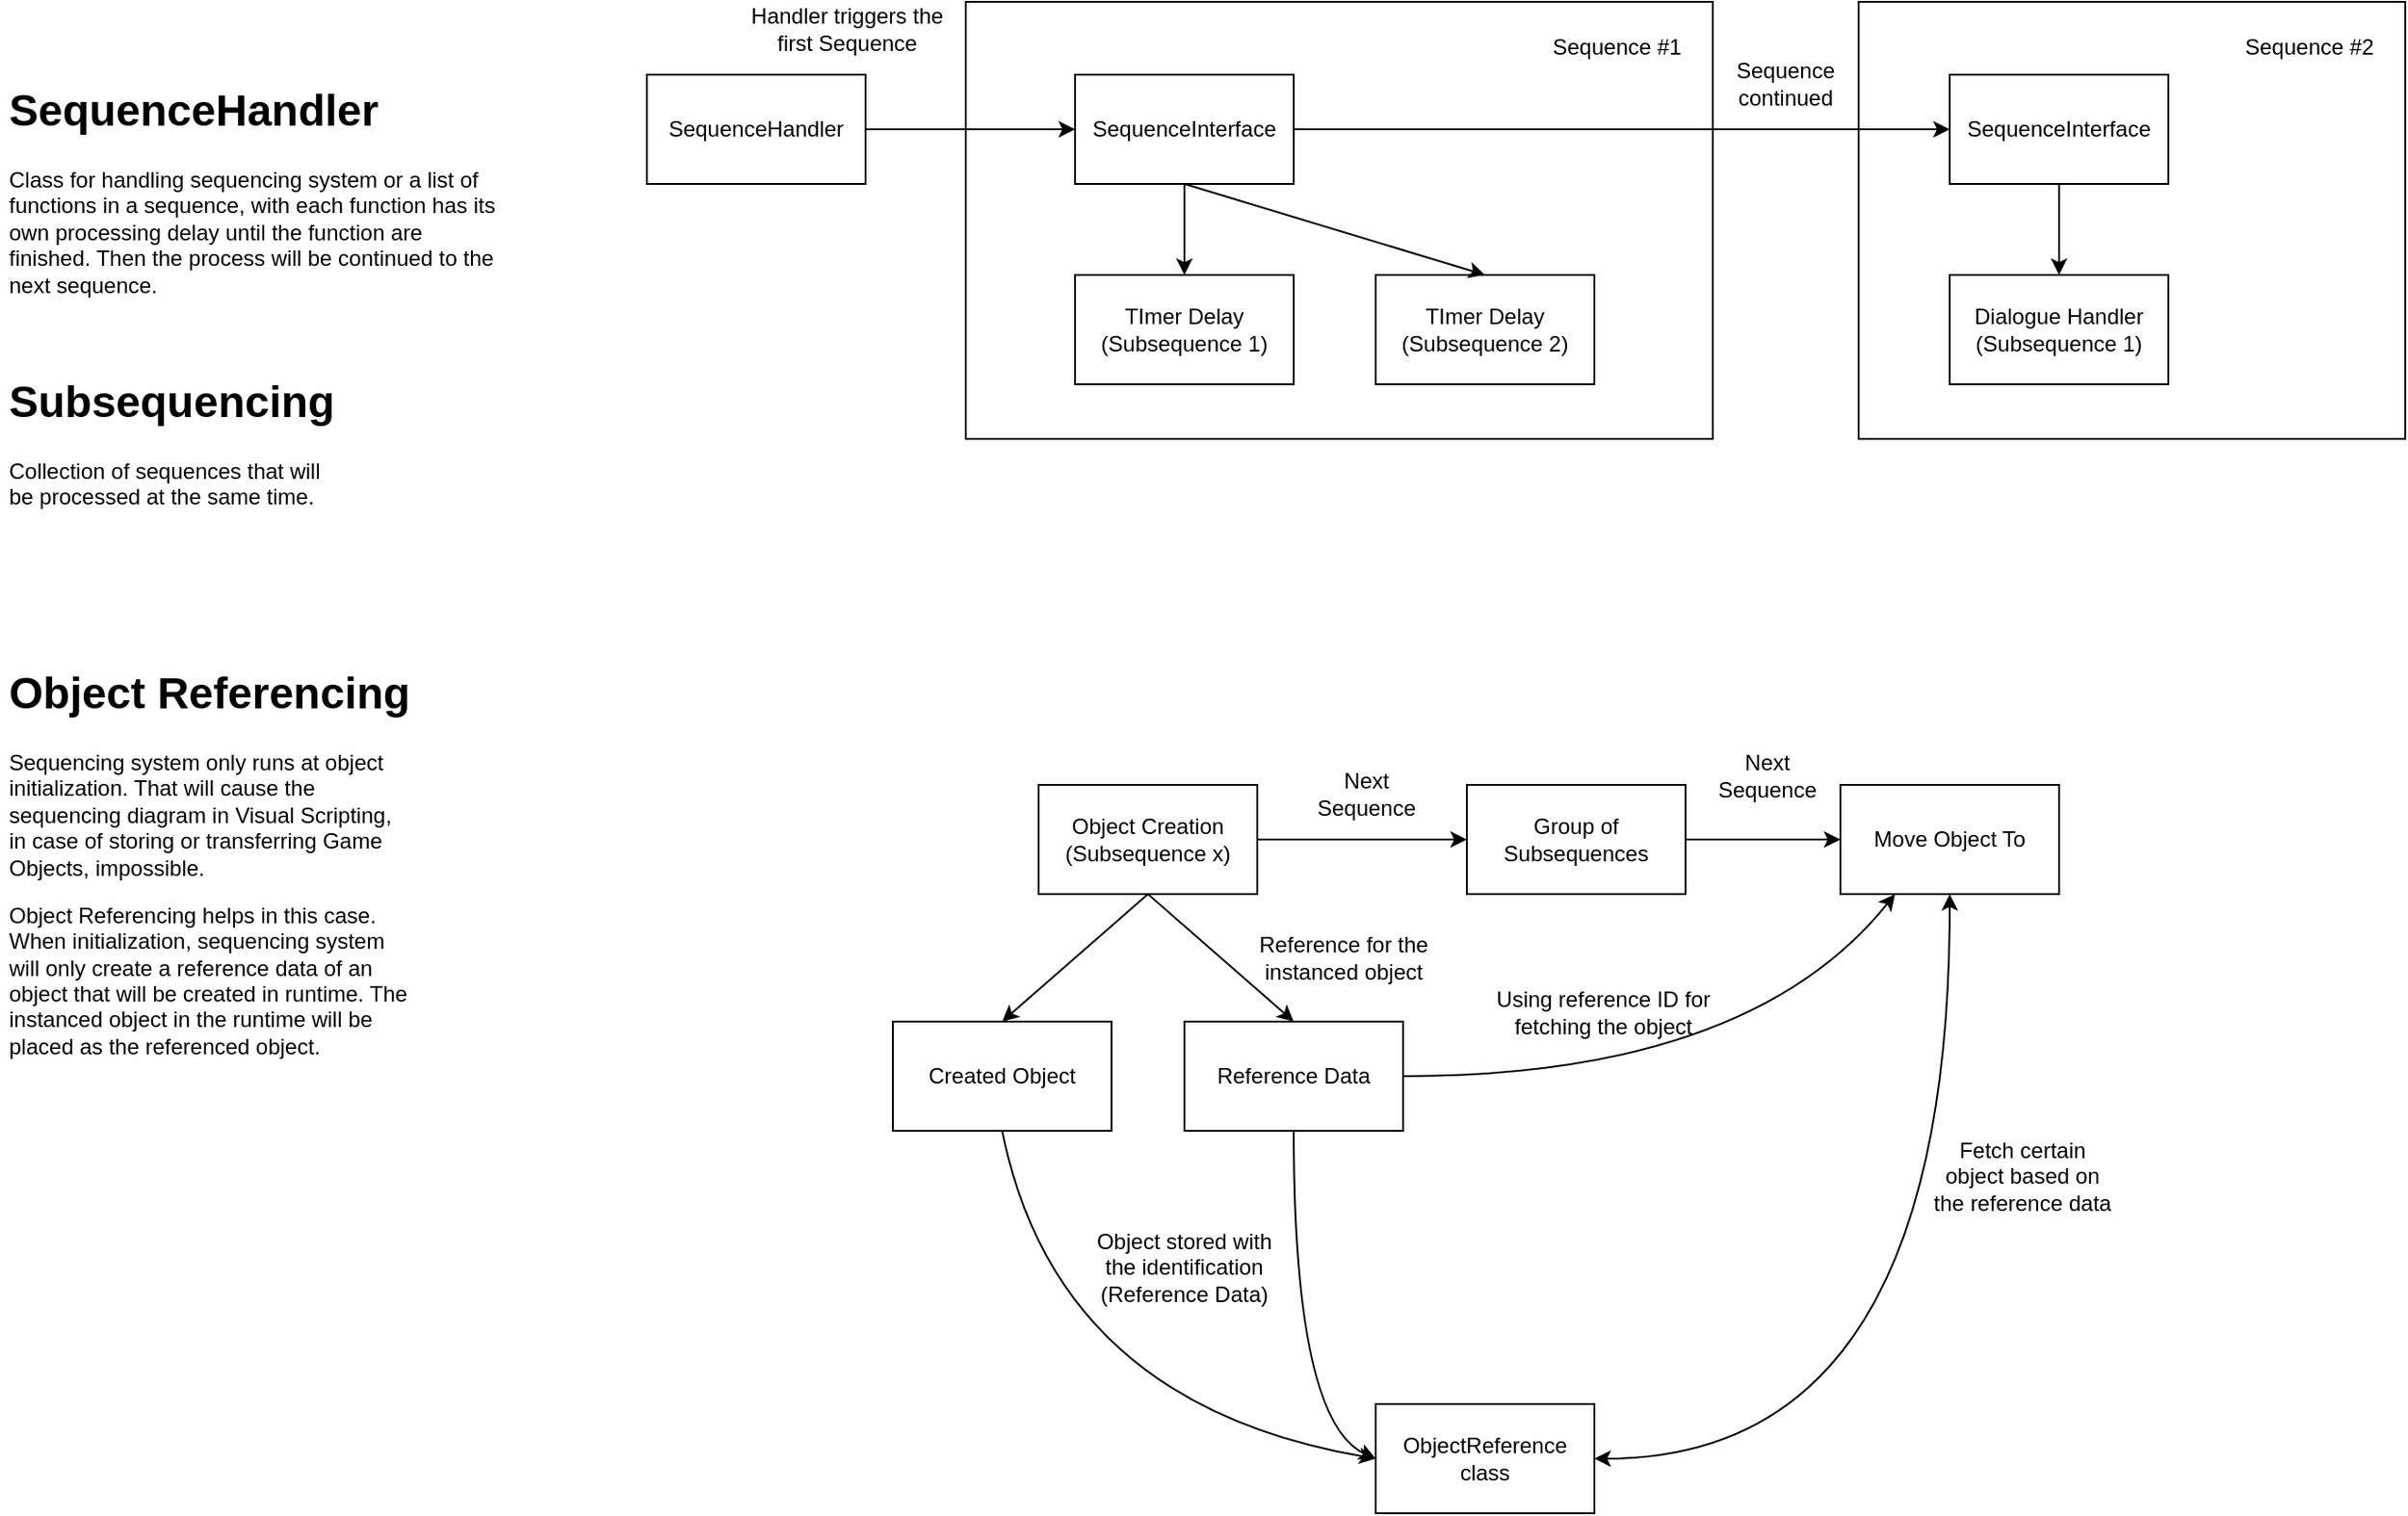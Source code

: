 <mxfile>
    <diagram id="O9CxNH2JauXVUpPhgXn9" name="Page-1">
        <mxGraphModel dx="1139" dy="747" grid="1" gridSize="10" guides="1" tooltips="1" connect="1" arrows="1" fold="1" page="1" pageScale="1" pageWidth="850" pageHeight="1100" math="0" shadow="0">
            <root>
                <mxCell id="0"/>
                <mxCell id="1" parent="0"/>
                <mxCell id="42" value="" style="rounded=0;whiteSpace=wrap;html=1;" parent="1" vertex="1">
                    <mxGeometry x="1090" y="40" width="300" height="240" as="geometry"/>
                </mxCell>
                <mxCell id="30" value="" style="rounded=0;whiteSpace=wrap;html=1;" parent="1" vertex="1">
                    <mxGeometry x="600" y="40" width="410" height="240" as="geometry"/>
                </mxCell>
                <mxCell id="2" value="&lt;h1&gt;SequenceHandler&lt;/h1&gt;&lt;p&gt;Class for handling sequencing system or a list of functions in a sequence, with each function has its own processing delay until the function are finished. Then the process will be continued to the next sequence.&lt;/p&gt;" style="text;html=1;strokeColor=none;fillColor=none;spacing=5;spacingTop=-20;whiteSpace=wrap;overflow=hidden;rounded=0;" parent="1" vertex="1">
                    <mxGeometry x="70" y="80" width="280" height="150" as="geometry"/>
                </mxCell>
                <mxCell id="4" value="SequenceHandler" style="rounded=0;whiteSpace=wrap;html=1;" parent="1" vertex="1">
                    <mxGeometry x="425" y="80" width="120" height="60" as="geometry"/>
                </mxCell>
                <mxCell id="5" value="SequenceInterface" style="rounded=0;whiteSpace=wrap;html=1;" parent="1" vertex="1">
                    <mxGeometry x="660" y="80" width="120" height="60" as="geometry"/>
                </mxCell>
                <mxCell id="7" style="edgeStyle=none;html=1;entryX=0;entryY=0.5;entryDx=0;entryDy=0;" parent="1" source="4" target="5" edge="1">
                    <mxGeometry relative="1" as="geometry">
                        <mxPoint x="640" y="170" as="targetPoint"/>
                    </mxGeometry>
                </mxCell>
                <mxCell id="8" value="Handler triggers the first Sequence" style="text;html=1;strokeColor=none;fillColor=none;align=center;verticalAlign=middle;whiteSpace=wrap;rounded=0;" parent="1" vertex="1">
                    <mxGeometry x="480" y="40" width="110" height="30" as="geometry"/>
                </mxCell>
                <mxCell id="11" value="Dialogue Handler&lt;br&gt;(Subsequence 1)" style="rounded=0;whiteSpace=wrap;html=1;" parent="1" vertex="1">
                    <mxGeometry x="1140" y="190" width="120" height="60" as="geometry"/>
                </mxCell>
                <mxCell id="20" value="" style="endArrow=classic;html=1;exitX=0.5;exitY=1;exitDx=0;exitDy=0;entryX=0.5;entryY=0;entryDx=0;entryDy=0;" parent="1" source="5" target="33" edge="1">
                    <mxGeometry width="50" height="50" relative="1" as="geometry">
                        <mxPoint x="730" y="270" as="sourcePoint"/>
                        <mxPoint x="720" y="200" as="targetPoint"/>
                    </mxGeometry>
                </mxCell>
                <mxCell id="21" value="Sequence continued" style="text;html=1;strokeColor=none;fillColor=none;align=center;verticalAlign=middle;whiteSpace=wrap;rounded=0;" parent="1" vertex="1">
                    <mxGeometry x="1020" y="70" width="60" height="30" as="geometry"/>
                </mxCell>
                <mxCell id="33" value="TImer Delay&lt;br&gt;(Subsequence 1)" style="rounded=0;whiteSpace=wrap;html=1;" parent="1" vertex="1">
                    <mxGeometry x="660" y="190" width="120" height="60" as="geometry"/>
                </mxCell>
                <mxCell id="36" value="TImer Delay&lt;br&gt;(Subsequence 2)" style="rounded=0;whiteSpace=wrap;html=1;" parent="1" vertex="1">
                    <mxGeometry x="825" y="190" width="120" height="60" as="geometry"/>
                </mxCell>
                <mxCell id="37" value="" style="endArrow=classic;html=1;exitX=0.5;exitY=1;exitDx=0;exitDy=0;entryX=0.5;entryY=0;entryDx=0;entryDy=0;" parent="1" source="5" target="36" edge="1">
                    <mxGeometry width="50" height="50" relative="1" as="geometry">
                        <mxPoint x="690" y="330" as="sourcePoint"/>
                        <mxPoint x="740" y="280" as="targetPoint"/>
                    </mxGeometry>
                </mxCell>
                <mxCell id="38" value="Sequence #1" style="text;html=1;strokeColor=none;fillColor=none;align=center;verticalAlign=middle;whiteSpace=wrap;rounded=0;" parent="1" vertex="1">
                    <mxGeometry x="920" y="50" width="75" height="30" as="geometry"/>
                </mxCell>
                <mxCell id="44" value="" style="endArrow=classic;html=1;exitX=1;exitY=0.5;exitDx=0;exitDy=0;entryX=0;entryY=0.5;entryDx=0;entryDy=0;" parent="1" source="5" target="45" edge="1">
                    <mxGeometry width="50" height="50" relative="1" as="geometry">
                        <mxPoint x="860" y="200" as="sourcePoint"/>
                        <mxPoint x="910" y="150" as="targetPoint"/>
                    </mxGeometry>
                </mxCell>
                <mxCell id="48" value="" style="edgeStyle=none;html=1;" parent="1" source="45" target="11" edge="1">
                    <mxGeometry relative="1" as="geometry"/>
                </mxCell>
                <mxCell id="45" value="SequenceInterface" style="rounded=0;whiteSpace=wrap;html=1;" parent="1" vertex="1">
                    <mxGeometry x="1140" y="80" width="120" height="60" as="geometry"/>
                </mxCell>
                <mxCell id="47" value="Sequence #2" style="text;html=1;strokeColor=none;fillColor=none;align=center;verticalAlign=middle;whiteSpace=wrap;rounded=0;" parent="1" vertex="1">
                    <mxGeometry x="1300" y="50" width="75" height="30" as="geometry"/>
                </mxCell>
                <mxCell id="49" value="&lt;h1&gt;Subsequencing&lt;/h1&gt;&lt;p&gt;Collection of sequences that will be processed at the same time.&lt;/p&gt;" style="text;html=1;strokeColor=none;fillColor=none;spacing=5;spacingTop=-20;whiteSpace=wrap;overflow=hidden;rounded=0;" parent="1" vertex="1">
                    <mxGeometry x="70" y="240" width="190" height="120" as="geometry"/>
                </mxCell>
                <mxCell id="50" value="&lt;h1&gt;Object Referencing&lt;/h1&gt;&lt;p&gt;Sequencing system only runs at object initialization. That will cause the sequencing diagram in Visual Scripting, in case of storing or transferring Game Objects, impossible.&lt;/p&gt;&lt;p&gt;Object Referencing helps in this case. When initialization, sequencing system will only create a reference data of an object that will be created in runtime. The instanced object in the runtime will be placed as the referenced object.&lt;br&gt;&lt;/p&gt;" style="text;html=1;strokeColor=none;fillColor=none;spacing=5;spacingTop=-20;whiteSpace=wrap;overflow=hidden;rounded=0;" parent="1" vertex="1">
                    <mxGeometry x="70" y="400" width="230" height="230" as="geometry"/>
                </mxCell>
                <mxCell id="51" value="Object Creation&lt;br&gt;(Subsequence x)" style="rounded=0;whiteSpace=wrap;html=1;" parent="1" vertex="1">
                    <mxGeometry x="640" y="470" width="120" height="60" as="geometry"/>
                </mxCell>
                <mxCell id="52" value="Move Object To" style="rounded=0;whiteSpace=wrap;html=1;" parent="1" vertex="1">
                    <mxGeometry x="1080" y="470" width="120" height="60" as="geometry"/>
                </mxCell>
                <mxCell id="53" value="Group of Subsequences" style="rounded=0;whiteSpace=wrap;html=1;" parent="1" vertex="1">
                    <mxGeometry x="875" y="470" width="120" height="60" as="geometry"/>
                </mxCell>
                <mxCell id="54" value="Created Object" style="rounded=0;whiteSpace=wrap;html=1;" parent="1" vertex="1">
                    <mxGeometry x="560" y="600" width="120" height="60" as="geometry"/>
                </mxCell>
                <mxCell id="56" value="Reference Data" style="rounded=0;whiteSpace=wrap;html=1;" parent="1" vertex="1">
                    <mxGeometry x="720" y="600" width="120" height="60" as="geometry"/>
                </mxCell>
                <mxCell id="58" value="" style="endArrow=classic;html=1;exitX=0.5;exitY=1;exitDx=0;exitDy=0;entryX=0.5;entryY=0;entryDx=0;entryDy=0;" parent="1" source="51" target="54" edge="1">
                    <mxGeometry width="50" height="50" relative="1" as="geometry">
                        <mxPoint x="750" y="560" as="sourcePoint"/>
                        <mxPoint x="800" y="510" as="targetPoint"/>
                    </mxGeometry>
                </mxCell>
                <mxCell id="59" value="" style="endArrow=classic;html=1;exitX=0.5;exitY=1;exitDx=0;exitDy=0;entryX=0.5;entryY=0;entryDx=0;entryDy=0;" parent="1" source="51" target="56" edge="1">
                    <mxGeometry width="50" height="50" relative="1" as="geometry">
                        <mxPoint x="750" y="560" as="sourcePoint"/>
                        <mxPoint x="800" y="510" as="targetPoint"/>
                    </mxGeometry>
                </mxCell>
                <mxCell id="60" value="Reference for the instanced object" style="text;html=1;strokeColor=none;fillColor=none;align=center;verticalAlign=middle;whiteSpace=wrap;rounded=0;" parent="1" vertex="1">
                    <mxGeometry x="740" y="550" width="135" height="30" as="geometry"/>
                </mxCell>
                <mxCell id="62" value="ObjectReference&lt;br&gt;class" style="rounded=0;whiteSpace=wrap;html=1;" parent="1" vertex="1">
                    <mxGeometry x="825" y="810" width="120" height="60" as="geometry"/>
                </mxCell>
                <mxCell id="63" value="" style="endArrow=classic;html=1;exitX=0.5;exitY=1;exitDx=0;exitDy=0;entryX=0;entryY=0.5;entryDx=0;entryDy=0;curved=1;" parent="1" source="54" target="62" edge="1">
                    <mxGeometry width="50" height="50" relative="1" as="geometry">
                        <mxPoint x="750" y="670" as="sourcePoint"/>
                        <mxPoint x="800" y="620" as="targetPoint"/>
                        <Array as="points">
                            <mxPoint x="650" y="810"/>
                        </Array>
                    </mxGeometry>
                </mxCell>
                <mxCell id="64" value="" style="endArrow=classic;html=1;exitX=0.5;exitY=1;exitDx=0;exitDy=0;entryX=0;entryY=0.5;entryDx=0;entryDy=0;curved=1;" parent="1" source="56" target="62" edge="1">
                    <mxGeometry width="50" height="50" relative="1" as="geometry">
                        <mxPoint x="750" y="670" as="sourcePoint"/>
                        <mxPoint x="800" y="620" as="targetPoint"/>
                        <Array as="points">
                            <mxPoint x="780" y="820"/>
                        </Array>
                    </mxGeometry>
                </mxCell>
                <mxCell id="65" value="Object stored with the identification (Reference Data)" style="text;html=1;strokeColor=none;fillColor=none;align=center;verticalAlign=middle;whiteSpace=wrap;rounded=0;" parent="1" vertex="1">
                    <mxGeometry x="670" y="720" width="100" height="30" as="geometry"/>
                </mxCell>
                <mxCell id="66" value="" style="endArrow=classic;html=1;curved=1;exitX=1;exitY=0.5;exitDx=0;exitDy=0;entryX=0;entryY=0.5;entryDx=0;entryDy=0;" parent="1" source="51" target="53" edge="1">
                    <mxGeometry width="50" height="50" relative="1" as="geometry">
                        <mxPoint x="750" y="640" as="sourcePoint"/>
                        <mxPoint x="800" y="590" as="targetPoint"/>
                    </mxGeometry>
                </mxCell>
                <mxCell id="67" value="" style="endArrow=classic;html=1;curved=1;exitX=1;exitY=0.5;exitDx=0;exitDy=0;entryX=0;entryY=0.5;entryDx=0;entryDy=0;" parent="1" source="53" target="52" edge="1">
                    <mxGeometry width="50" height="50" relative="1" as="geometry">
                        <mxPoint x="750" y="640" as="sourcePoint"/>
                        <mxPoint x="800" y="590" as="targetPoint"/>
                    </mxGeometry>
                </mxCell>
                <mxCell id="68" value="Next Sequence" style="text;html=1;strokeColor=none;fillColor=none;align=center;verticalAlign=middle;whiteSpace=wrap;rounded=0;" parent="1" vertex="1">
                    <mxGeometry x="790" y="460" width="60" height="30" as="geometry"/>
                </mxCell>
                <mxCell id="70" value="Next Sequence" style="text;html=1;strokeColor=none;fillColor=none;align=center;verticalAlign=middle;whiteSpace=wrap;rounded=0;" parent="1" vertex="1">
                    <mxGeometry x="1010" y="450" width="60" height="30" as="geometry"/>
                </mxCell>
                <mxCell id="71" value="" style="endArrow=classic;html=1;curved=1;exitX=1;exitY=0.5;exitDx=0;exitDy=0;entryX=0.25;entryY=1;entryDx=0;entryDy=0;" parent="1" source="56" target="52" edge="1">
                    <mxGeometry width="50" height="50" relative="1" as="geometry">
                        <mxPoint x="750" y="630" as="sourcePoint"/>
                        <mxPoint x="800" y="580" as="targetPoint"/>
                        <Array as="points">
                            <mxPoint x="1030" y="630"/>
                        </Array>
                    </mxGeometry>
                </mxCell>
                <mxCell id="72" value="Using reference ID for fetching the object" style="text;html=1;strokeColor=none;fillColor=none;align=center;verticalAlign=middle;whiteSpace=wrap;rounded=0;" parent="1" vertex="1">
                    <mxGeometry x="890" y="580" width="120" height="30" as="geometry"/>
                </mxCell>
                <mxCell id="74" value="" style="endArrow=classic;html=1;curved=1;entryX=0.5;entryY=1;entryDx=0;entryDy=0;exitX=1;exitY=0.5;exitDx=0;exitDy=0;startArrow=classic;startFill=1;" parent="1" source="62" target="52" edge="1">
                    <mxGeometry width="50" height="50" relative="1" as="geometry">
                        <mxPoint x="1020" y="760" as="sourcePoint"/>
                        <mxPoint x="800" y="560" as="targetPoint"/>
                        <Array as="points">
                            <mxPoint x="1140" y="840"/>
                        </Array>
                    </mxGeometry>
                </mxCell>
                <mxCell id="76" value="Fetch certain object based on the reference data" style="text;html=1;strokeColor=none;fillColor=none;align=center;verticalAlign=middle;whiteSpace=wrap;rounded=0;" parent="1" vertex="1">
                    <mxGeometry x="1130" y="670" width="100" height="30" as="geometry"/>
                </mxCell>
            </root>
        </mxGraphModel>
    </diagram>
</mxfile>